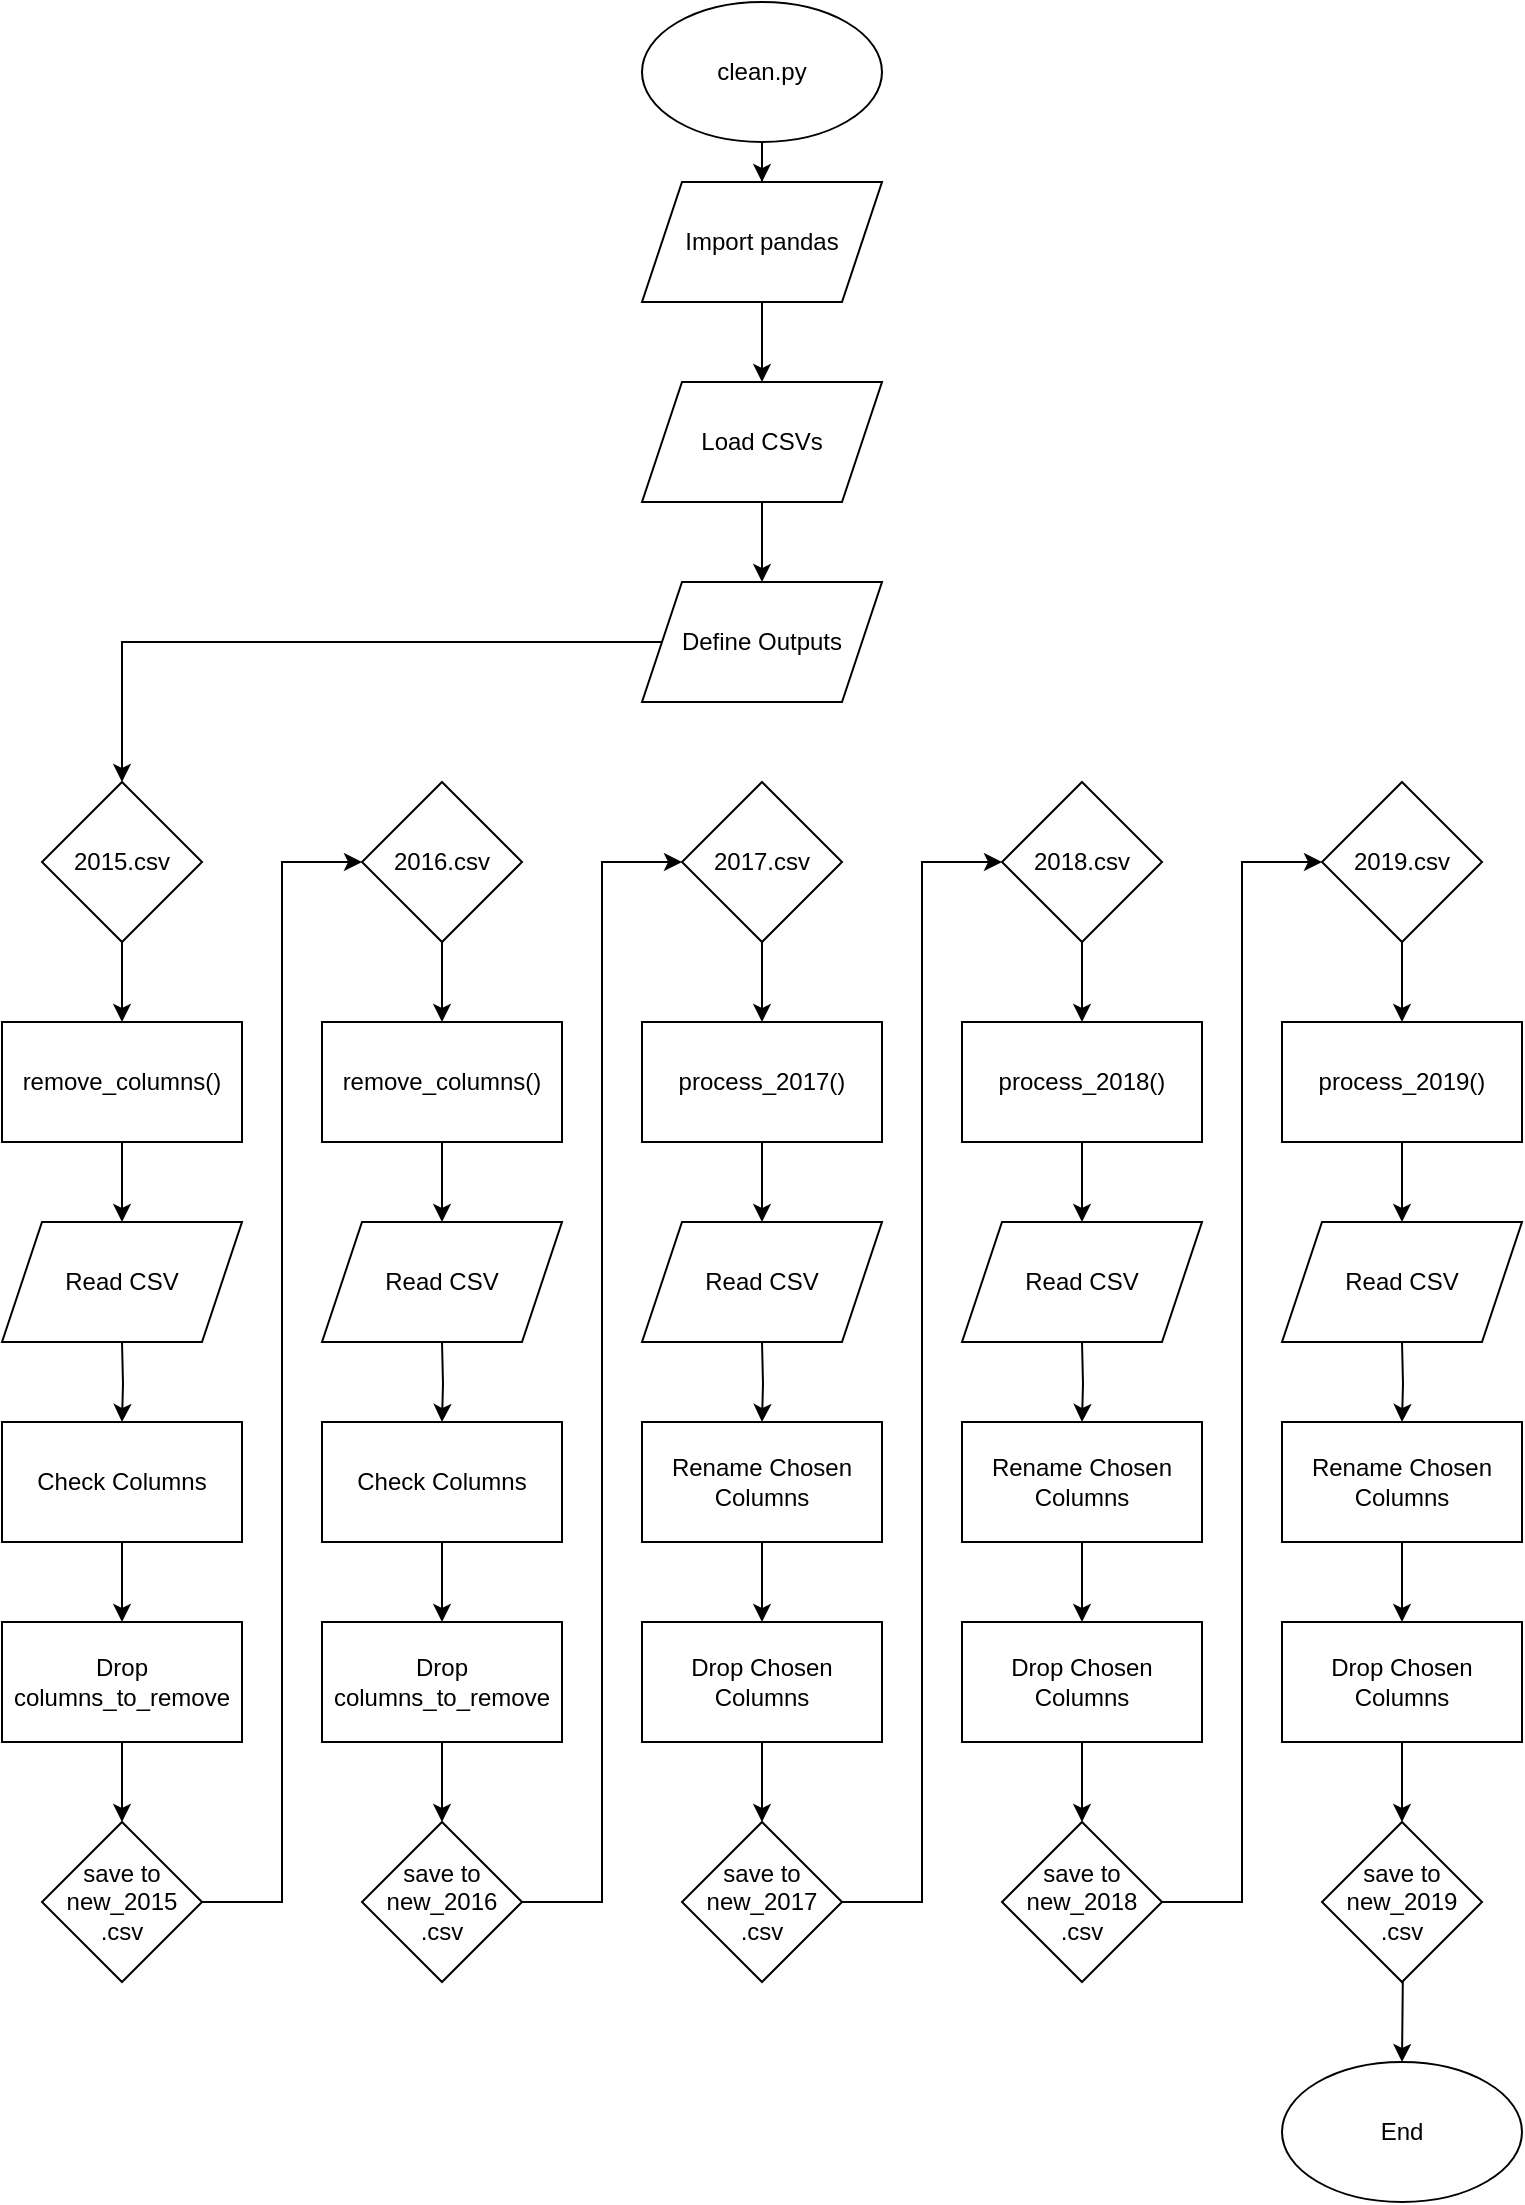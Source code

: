 <mxfile version="26.1.0">
  <diagram id="C5RBs43oDa-KdzZeNtuy" name="Page-1">
    <mxGraphModel grid="1" page="1" gridSize="10" guides="1" tooltips="1" connect="1" arrows="1" fold="1" pageScale="1" pageWidth="827" pageHeight="1169" math="0" shadow="0">
      <root>
        <mxCell id="WIyWlLk6GJQsqaUBKTNV-0" />
        <mxCell id="WIyWlLk6GJQsqaUBKTNV-1" parent="WIyWlLk6GJQsqaUBKTNV-0" />
        <mxCell id="iXmqzpFQKqinNQqxrl1--34" style="edgeStyle=orthogonalEdgeStyle;rounded=0;orthogonalLoop=1;jettySize=auto;html=1;" edge="1" parent="WIyWlLk6GJQsqaUBKTNV-1" source="iXmqzpFQKqinNQqxrl1--1" target="iXmqzpFQKqinNQqxrl1--32">
          <mxGeometry relative="1" as="geometry" />
        </mxCell>
        <mxCell id="iXmqzpFQKqinNQqxrl1--1" value="&lt;p&gt;clean.py&lt;/p&gt;" style="ellipse;whiteSpace=wrap;html=1;" vertex="1" parent="WIyWlLk6GJQsqaUBKTNV-1">
          <mxGeometry x="340" y="10" width="120" height="70" as="geometry" />
        </mxCell>
        <mxCell id="iXmqzpFQKqinNQqxrl1--26" style="edgeStyle=orthogonalEdgeStyle;rounded=0;orthogonalLoop=1;jettySize=auto;html=1;entryX=0.5;entryY=0;entryDx=0;entryDy=0;" edge="1" parent="WIyWlLk6GJQsqaUBKTNV-1" source="iXmqzpFQKqinNQqxrl1--2" target="iXmqzpFQKqinNQqxrl1--25">
          <mxGeometry relative="1" as="geometry" />
        </mxCell>
        <mxCell id="iXmqzpFQKqinNQqxrl1--2" value="&lt;font face=&quot;Helvetica&quot;&gt;Load CSVs&lt;/font&gt;" style="shape=parallelogram;perimeter=parallelogramPerimeter;whiteSpace=wrap;html=1;fixedSize=1;" vertex="1" parent="WIyWlLk6GJQsqaUBKTNV-1">
          <mxGeometry x="340" y="200" width="120" height="60" as="geometry" />
        </mxCell>
        <mxCell id="iXmqzpFQKqinNQqxrl1--20" style="edgeStyle=orthogonalEdgeStyle;rounded=0;orthogonalLoop=1;jettySize=auto;html=1;entryX=0.5;entryY=0;entryDx=0;entryDy=0;" edge="1" parent="WIyWlLk6GJQsqaUBKTNV-1" source="iXmqzpFQKqinNQqxrl1--10" target="iXmqzpFQKqinNQqxrl1--17">
          <mxGeometry relative="1" as="geometry" />
        </mxCell>
        <mxCell id="iXmqzpFQKqinNQqxrl1--10" value="2015.csv" style="rhombus;whiteSpace=wrap;html=1;" vertex="1" parent="WIyWlLk6GJQsqaUBKTNV-1">
          <mxGeometry x="40" y="400" width="80" height="80" as="geometry" />
        </mxCell>
        <mxCell id="iXmqzpFQKqinNQqxrl1--98" value="" style="edgeStyle=orthogonalEdgeStyle;rounded=0;orthogonalLoop=1;jettySize=auto;html=1;" edge="1" parent="WIyWlLk6GJQsqaUBKTNV-1" source="iXmqzpFQKqinNQqxrl1--17">
          <mxGeometry relative="1" as="geometry">
            <mxPoint x="80" y="620" as="targetPoint" />
          </mxGeometry>
        </mxCell>
        <mxCell id="iXmqzpFQKqinNQqxrl1--17" value="remove_columns()" style="rounded=0;whiteSpace=wrap;html=1;" vertex="1" parent="WIyWlLk6GJQsqaUBKTNV-1">
          <mxGeometry x="20" y="520" width="120" height="60" as="geometry" />
        </mxCell>
        <mxCell id="iXmqzpFQKqinNQqxrl1--30" style="edgeStyle=orthogonalEdgeStyle;rounded=0;orthogonalLoop=1;jettySize=auto;html=1;entryX=0.5;entryY=0;entryDx=0;entryDy=0;" edge="1" parent="WIyWlLk6GJQsqaUBKTNV-1" source="iXmqzpFQKqinNQqxrl1--25" target="iXmqzpFQKqinNQqxrl1--10">
          <mxGeometry relative="1" as="geometry" />
        </mxCell>
        <mxCell id="iXmqzpFQKqinNQqxrl1--25" value="Define Outputs" style="shape=parallelogram;perimeter=parallelogramPerimeter;whiteSpace=wrap;html=1;fixedSize=1;" vertex="1" parent="WIyWlLk6GJQsqaUBKTNV-1">
          <mxGeometry x="340" y="300" width="120" height="60" as="geometry" />
        </mxCell>
        <mxCell id="iXmqzpFQKqinNQqxrl1--33" style="edgeStyle=orthogonalEdgeStyle;rounded=0;orthogonalLoop=1;jettySize=auto;html=1;entryX=0.5;entryY=0;entryDx=0;entryDy=0;" edge="1" parent="WIyWlLk6GJQsqaUBKTNV-1" source="iXmqzpFQKqinNQqxrl1--32" target="iXmqzpFQKqinNQqxrl1--2">
          <mxGeometry relative="1" as="geometry" />
        </mxCell>
        <mxCell id="iXmqzpFQKqinNQqxrl1--32" value="&lt;font face=&quot;Helvetica&quot;&gt;Import pandas&lt;/font&gt;" style="shape=parallelogram;perimeter=parallelogramPerimeter;whiteSpace=wrap;html=1;fixedSize=1;" vertex="1" parent="WIyWlLk6GJQsqaUBKTNV-1">
          <mxGeometry x="340" y="100" width="120" height="60" as="geometry" />
        </mxCell>
        <mxCell id="iXmqzpFQKqinNQqxrl1--93" style="edgeStyle=orthogonalEdgeStyle;rounded=0;orthogonalLoop=1;jettySize=auto;html=1;entryX=0.5;entryY=0;entryDx=0;entryDy=0;" edge="1" parent="WIyWlLk6GJQsqaUBKTNV-1" target="iXmqzpFQKqinNQqxrl1--91">
          <mxGeometry relative="1" as="geometry">
            <mxPoint x="720" y="940" as="sourcePoint" />
          </mxGeometry>
        </mxCell>
        <mxCell id="iXmqzpFQKqinNQqxrl1--91" value="&lt;p&gt;End&lt;/p&gt;" style="ellipse;whiteSpace=wrap;html=1;" vertex="1" parent="WIyWlLk6GJQsqaUBKTNV-1">
          <mxGeometry x="660" y="1040" width="120" height="70" as="geometry" />
        </mxCell>
        <mxCell id="iXmqzpFQKqinNQqxrl1--101" value="" style="edgeStyle=orthogonalEdgeStyle;rounded=0;orthogonalLoop=1;jettySize=auto;html=1;" edge="1" parent="WIyWlLk6GJQsqaUBKTNV-1" target="iXmqzpFQKqinNQqxrl1--99">
          <mxGeometry relative="1" as="geometry">
            <mxPoint x="80" y="680" as="sourcePoint" />
          </mxGeometry>
        </mxCell>
        <mxCell id="iXmqzpFQKqinNQqxrl1--102" value="" style="edgeStyle=orthogonalEdgeStyle;rounded=0;orthogonalLoop=1;jettySize=auto;html=1;" edge="1" parent="WIyWlLk6GJQsqaUBKTNV-1" source="iXmqzpFQKqinNQqxrl1--99" target="iXmqzpFQKqinNQqxrl1--100">
          <mxGeometry relative="1" as="geometry" />
        </mxCell>
        <mxCell id="iXmqzpFQKqinNQqxrl1--99" value="Check Columns" style="rounded=0;whiteSpace=wrap;html=1;" vertex="1" parent="WIyWlLk6GJQsqaUBKTNV-1">
          <mxGeometry x="20" y="720" width="120" height="60" as="geometry" />
        </mxCell>
        <mxCell id="iXmqzpFQKqinNQqxrl1--104" value="" style="edgeStyle=orthogonalEdgeStyle;rounded=0;orthogonalLoop=1;jettySize=auto;html=1;" edge="1" parent="WIyWlLk6GJQsqaUBKTNV-1" source="iXmqzpFQKqinNQqxrl1--100" target="iXmqzpFQKqinNQqxrl1--103">
          <mxGeometry relative="1" as="geometry" />
        </mxCell>
        <mxCell id="iXmqzpFQKqinNQqxrl1--100" value="Drop&lt;div&gt;columns_to_remove&lt;/div&gt;" style="rounded=0;whiteSpace=wrap;html=1;" vertex="1" parent="WIyWlLk6GJQsqaUBKTNV-1">
          <mxGeometry x="20" y="820" width="120" height="60" as="geometry" />
        </mxCell>
        <mxCell id="iXmqzpFQKqinNQqxrl1--116" style="edgeStyle=orthogonalEdgeStyle;rounded=0;orthogonalLoop=1;jettySize=auto;html=1;entryX=0;entryY=0.5;entryDx=0;entryDy=0;" edge="1" parent="WIyWlLk6GJQsqaUBKTNV-1" source="iXmqzpFQKqinNQqxrl1--103" target="iXmqzpFQKqinNQqxrl1--106">
          <mxGeometry relative="1" as="geometry" />
        </mxCell>
        <mxCell id="iXmqzpFQKqinNQqxrl1--103" value="save to&lt;div&gt;new_2015&lt;/div&gt;&lt;div&gt;.csv&lt;/div&gt;" style="rhombus;whiteSpace=wrap;html=1;" vertex="1" parent="WIyWlLk6GJQsqaUBKTNV-1">
          <mxGeometry x="40" y="920" width="80" height="80" as="geometry" />
        </mxCell>
        <mxCell id="iXmqzpFQKqinNQqxrl1--105" style="edgeStyle=orthogonalEdgeStyle;rounded=0;orthogonalLoop=1;jettySize=auto;html=1;entryX=0.5;entryY=0;entryDx=0;entryDy=0;" edge="1" parent="WIyWlLk6GJQsqaUBKTNV-1" source="iXmqzpFQKqinNQqxrl1--106" target="iXmqzpFQKqinNQqxrl1--108">
          <mxGeometry relative="1" as="geometry" />
        </mxCell>
        <mxCell id="iXmqzpFQKqinNQqxrl1--106" value="2016.csv" style="rhombus;whiteSpace=wrap;html=1;" vertex="1" parent="WIyWlLk6GJQsqaUBKTNV-1">
          <mxGeometry x="200" y="400" width="80" height="80" as="geometry" />
        </mxCell>
        <mxCell id="iXmqzpFQKqinNQqxrl1--107" value="" style="edgeStyle=orthogonalEdgeStyle;rounded=0;orthogonalLoop=1;jettySize=auto;html=1;" edge="1" parent="WIyWlLk6GJQsqaUBKTNV-1" source="iXmqzpFQKqinNQqxrl1--108">
          <mxGeometry relative="1" as="geometry">
            <mxPoint x="240" y="620" as="targetPoint" />
          </mxGeometry>
        </mxCell>
        <mxCell id="iXmqzpFQKqinNQqxrl1--108" value="remove_columns()" style="rounded=0;whiteSpace=wrap;html=1;" vertex="1" parent="WIyWlLk6GJQsqaUBKTNV-1">
          <mxGeometry x="180" y="520" width="120" height="60" as="geometry" />
        </mxCell>
        <mxCell id="iXmqzpFQKqinNQqxrl1--109" value="" style="edgeStyle=orthogonalEdgeStyle;rounded=0;orthogonalLoop=1;jettySize=auto;html=1;" edge="1" parent="WIyWlLk6GJQsqaUBKTNV-1" target="iXmqzpFQKqinNQqxrl1--112">
          <mxGeometry relative="1" as="geometry">
            <mxPoint x="240" y="680" as="sourcePoint" />
          </mxGeometry>
        </mxCell>
        <mxCell id="iXmqzpFQKqinNQqxrl1--111" value="" style="edgeStyle=orthogonalEdgeStyle;rounded=0;orthogonalLoop=1;jettySize=auto;html=1;" edge="1" parent="WIyWlLk6GJQsqaUBKTNV-1" source="iXmqzpFQKqinNQqxrl1--112" target="iXmqzpFQKqinNQqxrl1--114">
          <mxGeometry relative="1" as="geometry" />
        </mxCell>
        <mxCell id="iXmqzpFQKqinNQqxrl1--112" value="Check Columns" style="rounded=0;whiteSpace=wrap;html=1;" vertex="1" parent="WIyWlLk6GJQsqaUBKTNV-1">
          <mxGeometry x="180" y="720" width="120" height="60" as="geometry" />
        </mxCell>
        <mxCell id="iXmqzpFQKqinNQqxrl1--113" value="" style="edgeStyle=orthogonalEdgeStyle;rounded=0;orthogonalLoop=1;jettySize=auto;html=1;" edge="1" parent="WIyWlLk6GJQsqaUBKTNV-1" source="iXmqzpFQKqinNQqxrl1--114" target="iXmqzpFQKqinNQqxrl1--115">
          <mxGeometry relative="1" as="geometry" />
        </mxCell>
        <mxCell id="iXmqzpFQKqinNQqxrl1--114" value="Drop&lt;div&gt;columns_to_remove&lt;/div&gt;" style="rounded=0;whiteSpace=wrap;html=1;" vertex="1" parent="WIyWlLk6GJQsqaUBKTNV-1">
          <mxGeometry x="180" y="820" width="120" height="60" as="geometry" />
        </mxCell>
        <mxCell id="iXmqzpFQKqinNQqxrl1--163" style="edgeStyle=orthogonalEdgeStyle;rounded=0;orthogonalLoop=1;jettySize=auto;html=1;entryX=0;entryY=0.5;entryDx=0;entryDy=0;" edge="1" parent="WIyWlLk6GJQsqaUBKTNV-1" source="iXmqzpFQKqinNQqxrl1--115" target="iXmqzpFQKqinNQqxrl1--118">
          <mxGeometry relative="1" as="geometry" />
        </mxCell>
        <mxCell id="iXmqzpFQKqinNQqxrl1--115" value="save to&lt;div&gt;new_2016&lt;/div&gt;&lt;div&gt;.csv&lt;/div&gt;" style="rhombus;whiteSpace=wrap;html=1;" vertex="1" parent="WIyWlLk6GJQsqaUBKTNV-1">
          <mxGeometry x="200" y="920" width="80" height="80" as="geometry" />
        </mxCell>
        <mxCell id="iXmqzpFQKqinNQqxrl1--117" style="edgeStyle=orthogonalEdgeStyle;rounded=0;orthogonalLoop=1;jettySize=auto;html=1;entryX=0.5;entryY=0;entryDx=0;entryDy=0;" edge="1" parent="WIyWlLk6GJQsqaUBKTNV-1" source="iXmqzpFQKqinNQqxrl1--118" target="iXmqzpFQKqinNQqxrl1--120">
          <mxGeometry relative="1" as="geometry" />
        </mxCell>
        <mxCell id="iXmqzpFQKqinNQqxrl1--118" value="2017.csv" style="rhombus;whiteSpace=wrap;html=1;" vertex="1" parent="WIyWlLk6GJQsqaUBKTNV-1">
          <mxGeometry x="360" y="400" width="80" height="80" as="geometry" />
        </mxCell>
        <mxCell id="iXmqzpFQKqinNQqxrl1--119" value="" style="edgeStyle=orthogonalEdgeStyle;rounded=0;orthogonalLoop=1;jettySize=auto;html=1;" edge="1" parent="WIyWlLk6GJQsqaUBKTNV-1" source="iXmqzpFQKqinNQqxrl1--120">
          <mxGeometry relative="1" as="geometry">
            <mxPoint x="400" y="620" as="targetPoint" />
          </mxGeometry>
        </mxCell>
        <mxCell id="iXmqzpFQKqinNQqxrl1--120" value="process_2017()" style="rounded=0;whiteSpace=wrap;html=1;" vertex="1" parent="WIyWlLk6GJQsqaUBKTNV-1">
          <mxGeometry x="340" y="520" width="120" height="60" as="geometry" />
        </mxCell>
        <mxCell id="iXmqzpFQKqinNQqxrl1--121" value="" style="edgeStyle=orthogonalEdgeStyle;rounded=0;orthogonalLoop=1;jettySize=auto;html=1;" edge="1" parent="WIyWlLk6GJQsqaUBKTNV-1" target="iXmqzpFQKqinNQqxrl1--124">
          <mxGeometry relative="1" as="geometry">
            <mxPoint x="400" y="680" as="sourcePoint" />
          </mxGeometry>
        </mxCell>
        <mxCell id="iXmqzpFQKqinNQqxrl1--123" value="" style="edgeStyle=orthogonalEdgeStyle;rounded=0;orthogonalLoop=1;jettySize=auto;html=1;" edge="1" parent="WIyWlLk6GJQsqaUBKTNV-1" source="iXmqzpFQKqinNQqxrl1--124" target="iXmqzpFQKqinNQqxrl1--126">
          <mxGeometry relative="1" as="geometry" />
        </mxCell>
        <mxCell id="iXmqzpFQKqinNQqxrl1--124" value="Rename Chosen&lt;div&gt;Columns&lt;/div&gt;" style="rounded=0;whiteSpace=wrap;html=1;" vertex="1" parent="WIyWlLk6GJQsqaUBKTNV-1">
          <mxGeometry x="340" y="720" width="120" height="60" as="geometry" />
        </mxCell>
        <mxCell id="iXmqzpFQKqinNQqxrl1--125" value="" style="edgeStyle=orthogonalEdgeStyle;rounded=0;orthogonalLoop=1;jettySize=auto;html=1;" edge="1" parent="WIyWlLk6GJQsqaUBKTNV-1" source="iXmqzpFQKqinNQqxrl1--126" target="iXmqzpFQKqinNQqxrl1--128">
          <mxGeometry relative="1" as="geometry" />
        </mxCell>
        <mxCell id="iXmqzpFQKqinNQqxrl1--126" value="Drop Chosen&lt;div&gt;Columns&lt;/div&gt;" style="rounded=0;whiteSpace=wrap;html=1;" vertex="1" parent="WIyWlLk6GJQsqaUBKTNV-1">
          <mxGeometry x="340" y="820" width="120" height="60" as="geometry" />
        </mxCell>
        <mxCell id="iXmqzpFQKqinNQqxrl1--127" style="edgeStyle=orthogonalEdgeStyle;rounded=0;orthogonalLoop=1;jettySize=auto;html=1;entryX=0;entryY=0.5;entryDx=0;entryDy=0;" edge="1" parent="WIyWlLk6GJQsqaUBKTNV-1" source="iXmqzpFQKqinNQqxrl1--128" target="iXmqzpFQKqinNQqxrl1--130">
          <mxGeometry relative="1" as="geometry" />
        </mxCell>
        <mxCell id="iXmqzpFQKqinNQqxrl1--128" value="save to&lt;div&gt;new_2017&lt;/div&gt;&lt;div&gt;.csv&lt;/div&gt;" style="rhombus;whiteSpace=wrap;html=1;" vertex="1" parent="WIyWlLk6GJQsqaUBKTNV-1">
          <mxGeometry x="360" y="920" width="80" height="80" as="geometry" />
        </mxCell>
        <mxCell id="iXmqzpFQKqinNQqxrl1--129" style="edgeStyle=orthogonalEdgeStyle;rounded=0;orthogonalLoop=1;jettySize=auto;html=1;entryX=0.5;entryY=0;entryDx=0;entryDy=0;" edge="1" parent="WIyWlLk6GJQsqaUBKTNV-1" source="iXmqzpFQKqinNQqxrl1--130" target="iXmqzpFQKqinNQqxrl1--132">
          <mxGeometry relative="1" as="geometry" />
        </mxCell>
        <mxCell id="iXmqzpFQKqinNQqxrl1--130" value="2018.csv" style="rhombus;whiteSpace=wrap;html=1;" vertex="1" parent="WIyWlLk6GJQsqaUBKTNV-1">
          <mxGeometry x="520" y="400" width="80" height="80" as="geometry" />
        </mxCell>
        <mxCell id="iXmqzpFQKqinNQqxrl1--131" value="" style="edgeStyle=orthogonalEdgeStyle;rounded=0;orthogonalLoop=1;jettySize=auto;html=1;" edge="1" parent="WIyWlLk6GJQsqaUBKTNV-1" source="iXmqzpFQKqinNQqxrl1--132">
          <mxGeometry relative="1" as="geometry">
            <mxPoint x="560" y="620" as="targetPoint" />
          </mxGeometry>
        </mxCell>
        <mxCell id="iXmqzpFQKqinNQqxrl1--132" value="process_2018()" style="rounded=0;whiteSpace=wrap;html=1;" vertex="1" parent="WIyWlLk6GJQsqaUBKTNV-1">
          <mxGeometry x="500" y="520" width="120" height="60" as="geometry" />
        </mxCell>
        <mxCell id="iXmqzpFQKqinNQqxrl1--133" value="" style="edgeStyle=orthogonalEdgeStyle;rounded=0;orthogonalLoop=1;jettySize=auto;html=1;" edge="1" parent="WIyWlLk6GJQsqaUBKTNV-1" target="iXmqzpFQKqinNQqxrl1--136">
          <mxGeometry relative="1" as="geometry">
            <mxPoint x="560" y="680" as="sourcePoint" />
          </mxGeometry>
        </mxCell>
        <mxCell id="iXmqzpFQKqinNQqxrl1--135" value="" style="edgeStyle=orthogonalEdgeStyle;rounded=0;orthogonalLoop=1;jettySize=auto;html=1;" edge="1" parent="WIyWlLk6GJQsqaUBKTNV-1" source="iXmqzpFQKqinNQqxrl1--136" target="iXmqzpFQKqinNQqxrl1--138">
          <mxGeometry relative="1" as="geometry" />
        </mxCell>
        <mxCell id="iXmqzpFQKqinNQqxrl1--136" value="Rename Chosen Columns" style="rounded=0;whiteSpace=wrap;html=1;" vertex="1" parent="WIyWlLk6GJQsqaUBKTNV-1">
          <mxGeometry x="500" y="720" width="120" height="60" as="geometry" />
        </mxCell>
        <mxCell id="iXmqzpFQKqinNQqxrl1--137" value="" style="edgeStyle=orthogonalEdgeStyle;rounded=0;orthogonalLoop=1;jettySize=auto;html=1;" edge="1" parent="WIyWlLk6GJQsqaUBKTNV-1" source="iXmqzpFQKqinNQqxrl1--138" target="iXmqzpFQKqinNQqxrl1--139">
          <mxGeometry relative="1" as="geometry" />
        </mxCell>
        <mxCell id="iXmqzpFQKqinNQqxrl1--138" value="Drop Chosen&lt;div&gt;Columns&lt;/div&gt;" style="rounded=0;whiteSpace=wrap;html=1;" vertex="1" parent="WIyWlLk6GJQsqaUBKTNV-1">
          <mxGeometry x="500" y="820" width="120" height="60" as="geometry" />
        </mxCell>
        <mxCell id="iXmqzpFQKqinNQqxrl1--162" style="edgeStyle=orthogonalEdgeStyle;rounded=0;orthogonalLoop=1;jettySize=auto;html=1;entryX=0;entryY=0.5;entryDx=0;entryDy=0;" edge="1" parent="WIyWlLk6GJQsqaUBKTNV-1" source="iXmqzpFQKqinNQqxrl1--139" target="iXmqzpFQKqinNQqxrl1--152">
          <mxGeometry relative="1" as="geometry" />
        </mxCell>
        <mxCell id="iXmqzpFQKqinNQqxrl1--139" value="save to&lt;div&gt;new_2018&lt;/div&gt;&lt;div&gt;.csv&lt;/div&gt;" style="rhombus;whiteSpace=wrap;html=1;" vertex="1" parent="WIyWlLk6GJQsqaUBKTNV-1">
          <mxGeometry x="520" y="920" width="80" height="80" as="geometry" />
        </mxCell>
        <mxCell id="iXmqzpFQKqinNQqxrl1--151" style="edgeStyle=orthogonalEdgeStyle;rounded=0;orthogonalLoop=1;jettySize=auto;html=1;entryX=0.5;entryY=0;entryDx=0;entryDy=0;" edge="1" parent="WIyWlLk6GJQsqaUBKTNV-1" source="iXmqzpFQKqinNQqxrl1--152" target="iXmqzpFQKqinNQqxrl1--154">
          <mxGeometry relative="1" as="geometry" />
        </mxCell>
        <mxCell id="iXmqzpFQKqinNQqxrl1--152" value="2019.csv" style="rhombus;whiteSpace=wrap;html=1;" vertex="1" parent="WIyWlLk6GJQsqaUBKTNV-1">
          <mxGeometry x="680" y="400" width="80" height="80" as="geometry" />
        </mxCell>
        <mxCell id="iXmqzpFQKqinNQqxrl1--153" value="" style="edgeStyle=orthogonalEdgeStyle;rounded=0;orthogonalLoop=1;jettySize=auto;html=1;" edge="1" parent="WIyWlLk6GJQsqaUBKTNV-1" source="iXmqzpFQKqinNQqxrl1--154">
          <mxGeometry relative="1" as="geometry">
            <mxPoint x="720" y="620" as="targetPoint" />
          </mxGeometry>
        </mxCell>
        <mxCell id="iXmqzpFQKqinNQqxrl1--154" value="process_2019()" style="rounded=0;whiteSpace=wrap;html=1;" vertex="1" parent="WIyWlLk6GJQsqaUBKTNV-1">
          <mxGeometry x="660" y="520" width="120" height="60" as="geometry" />
        </mxCell>
        <mxCell id="iXmqzpFQKqinNQqxrl1--155" value="" style="edgeStyle=orthogonalEdgeStyle;rounded=0;orthogonalLoop=1;jettySize=auto;html=1;" edge="1" parent="WIyWlLk6GJQsqaUBKTNV-1" target="iXmqzpFQKqinNQqxrl1--158">
          <mxGeometry relative="1" as="geometry">
            <mxPoint x="720" y="680" as="sourcePoint" />
          </mxGeometry>
        </mxCell>
        <mxCell id="iXmqzpFQKqinNQqxrl1--157" value="" style="edgeStyle=orthogonalEdgeStyle;rounded=0;orthogonalLoop=1;jettySize=auto;html=1;" edge="1" parent="WIyWlLk6GJQsqaUBKTNV-1" source="iXmqzpFQKqinNQqxrl1--158" target="iXmqzpFQKqinNQqxrl1--160">
          <mxGeometry relative="1" as="geometry" />
        </mxCell>
        <mxCell id="iXmqzpFQKqinNQqxrl1--158" value="Rename Chosen Columns" style="rounded=0;whiteSpace=wrap;html=1;" vertex="1" parent="WIyWlLk6GJQsqaUBKTNV-1">
          <mxGeometry x="660" y="720" width="120" height="60" as="geometry" />
        </mxCell>
        <mxCell id="iXmqzpFQKqinNQqxrl1--159" value="" style="edgeStyle=orthogonalEdgeStyle;rounded=0;orthogonalLoop=1;jettySize=auto;html=1;" edge="1" parent="WIyWlLk6GJQsqaUBKTNV-1" source="iXmqzpFQKqinNQqxrl1--160" target="iXmqzpFQKqinNQqxrl1--161">
          <mxGeometry relative="1" as="geometry" />
        </mxCell>
        <mxCell id="iXmqzpFQKqinNQqxrl1--160" value="Drop Chosen&lt;div&gt;Columns&lt;/div&gt;" style="rounded=0;whiteSpace=wrap;html=1;" vertex="1" parent="WIyWlLk6GJQsqaUBKTNV-1">
          <mxGeometry x="660" y="820" width="120" height="60" as="geometry" />
        </mxCell>
        <mxCell id="iXmqzpFQKqinNQqxrl1--161" value="save to&lt;div&gt;new_2019&lt;/div&gt;&lt;div&gt;.csv&lt;/div&gt;" style="rhombus;whiteSpace=wrap;html=1;" vertex="1" parent="WIyWlLk6GJQsqaUBKTNV-1">
          <mxGeometry x="680" y="920" width="80" height="80" as="geometry" />
        </mxCell>
        <mxCell id="iXmqzpFQKqinNQqxrl1--164" value="Read CSV" style="shape=parallelogram;perimeter=parallelogramPerimeter;whiteSpace=wrap;html=1;fixedSize=1;" vertex="1" parent="WIyWlLk6GJQsqaUBKTNV-1">
          <mxGeometry x="20" y="620" width="120" height="60" as="geometry" />
        </mxCell>
        <mxCell id="iXmqzpFQKqinNQqxrl1--165" value="Read CSV" style="shape=parallelogram;perimeter=parallelogramPerimeter;whiteSpace=wrap;html=1;fixedSize=1;" vertex="1" parent="WIyWlLk6GJQsqaUBKTNV-1">
          <mxGeometry x="180" y="620" width="120" height="60" as="geometry" />
        </mxCell>
        <mxCell id="iXmqzpFQKqinNQqxrl1--166" value="Read CSV" style="shape=parallelogram;perimeter=parallelogramPerimeter;whiteSpace=wrap;html=1;fixedSize=1;" vertex="1" parent="WIyWlLk6GJQsqaUBKTNV-1">
          <mxGeometry x="340" y="620" width="120" height="60" as="geometry" />
        </mxCell>
        <mxCell id="iXmqzpFQKqinNQqxrl1--167" value="Read CSV" style="shape=parallelogram;perimeter=parallelogramPerimeter;whiteSpace=wrap;html=1;fixedSize=1;" vertex="1" parent="WIyWlLk6GJQsqaUBKTNV-1">
          <mxGeometry x="500" y="620" width="120" height="60" as="geometry" />
        </mxCell>
        <mxCell id="iXmqzpFQKqinNQqxrl1--168" value="Read CSV" style="shape=parallelogram;perimeter=parallelogramPerimeter;whiteSpace=wrap;html=1;fixedSize=1;" vertex="1" parent="WIyWlLk6GJQsqaUBKTNV-1">
          <mxGeometry x="660" y="620" width="120" height="60" as="geometry" />
        </mxCell>
      </root>
    </mxGraphModel>
  </diagram>
</mxfile>
